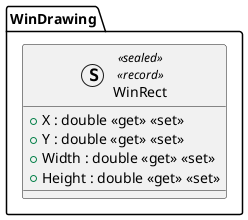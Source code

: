 @startuml WinRect
struct WinDrawing.WinRect <<sealed>> <<record>>  {
    + X : double <<get>> <<set>>
    + Y : double <<get>> <<set>>
    + Width : double <<get>> <<set>>
    + Height : double <<get>> <<set>>
}
@enduml